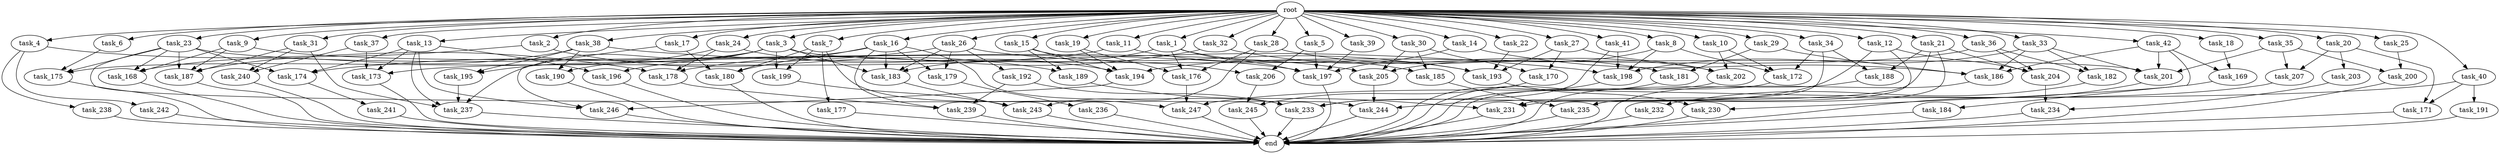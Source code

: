digraph G {
  root [size="0.000000"];
  task_1 [size="2.048000"];
  task_2 [size="2.048000"];
  task_3 [size="2.048000"];
  task_4 [size="2.048000"];
  task_5 [size="2.048000"];
  task_6 [size="2.048000"];
  task_7 [size="2.048000"];
  task_8 [size="2.048000"];
  task_9 [size="2.048000"];
  task_10 [size="2.048000"];
  task_11 [size="2.048000"];
  task_12 [size="2.048000"];
  task_13 [size="2.048000"];
  task_14 [size="2.048000"];
  task_15 [size="2.048000"];
  task_16 [size="2.048000"];
  task_17 [size="2.048000"];
  task_18 [size="2.048000"];
  task_19 [size="2.048000"];
  task_20 [size="2.048000"];
  task_21 [size="2.048000"];
  task_22 [size="2.048000"];
  task_23 [size="2.048000"];
  task_24 [size="2.048000"];
  task_25 [size="2.048000"];
  task_26 [size="2.048000"];
  task_27 [size="2.048000"];
  task_28 [size="2.048000"];
  task_29 [size="2.048000"];
  task_30 [size="2.048000"];
  task_31 [size="2.048000"];
  task_32 [size="2.048000"];
  task_33 [size="2.048000"];
  task_34 [size="2.048000"];
  task_35 [size="2.048000"];
  task_36 [size="2.048000"];
  task_37 [size="2.048000"];
  task_38 [size="2.048000"];
  task_39 [size="2.048000"];
  task_40 [size="2.048000"];
  task_41 [size="2.048000"];
  task_42 [size="2.048000"];
  task_168 [size="2851858284.544000"];
  task_169 [size="1047972020.224000"];
  task_170 [size="1666447310.848000"];
  task_171 [size="3109556322.304000"];
  task_172 [size="962072674.304000"];
  task_173 [size="3384434229.248000"];
  task_174 [size="3384434229.248000"];
  task_175 [size="1735166787.584000"];
  task_176 [size="1443109011.456000"];
  task_177 [size="274877906.944000"];
  task_178 [size="2559800508.416000"];
  task_179 [size="1786706395.136000"];
  task_180 [size="1443109011.456000"];
  task_181 [size="1546188226.560000"];
  task_182 [size="1786706395.136000"];
  task_183 [size="2130303778.816000"];
  task_184 [size="618475290.624000"];
  task_185 [size="3109556322.304000"];
  task_186 [size="4209067950.080000"];
  task_187 [size="4569845202.944000"];
  task_188 [size="773094113.280000"];
  task_189 [size="1941325217.792000"];
  task_190 [size="910533066.752000"];
  task_191 [size="1391569403.904000"];
  task_192 [size="1717986918.400000"];
  task_193 [size="2542620639.232000"];
  task_194 [size="2336462209.024000"];
  task_195 [size="910533066.752000"];
  task_196 [size="343597383.680000"];
  task_197 [size="4913442586.624001"];
  task_198 [size="4020089389.056000"];
  task_199 [size="343597383.680000"];
  task_200 [size="1786706395.136000"];
  task_201 [size="2473901162.496000"];
  task_202 [size="618475290.624000"];
  task_203 [size="1717986918.400000"];
  task_204 [size="292057776.128000"];
  task_205 [size="2078764171.264000"];
  task_206 [size="1529008357.376000"];
  task_207 [size="1786706395.136000"];
  task_230 [size="584115552.256000"];
  task_231 [size="2164663517.184000"];
  task_232 [size="68719476.736000"];
  task_233 [size="1958505086.976000"];
  task_234 [size="1666447310.848000"];
  task_235 [size="1614907703.296000"];
  task_236 [size="618475290.624000"];
  task_237 [size="3779571220.480000"];
  task_238 [size="1099511627.776000"];
  task_239 [size="1116691496.960000"];
  task_240 [size="3109556322.304000"];
  task_241 [size="68719476.736000"];
  task_242 [size="1099511627.776000"];
  task_243 [size="841813590.016000"];
  task_244 [size="3624952397.824000"];
  task_245 [size="223338299.392000"];
  task_246 [size="2473901162.496000"];
  task_247 [size="3092376453.120000"];
  end [size="0.000000"];

  root -> task_1 [size="1.000000"];
  root -> task_2 [size="1.000000"];
  root -> task_3 [size="1.000000"];
  root -> task_4 [size="1.000000"];
  root -> task_5 [size="1.000000"];
  root -> task_6 [size="1.000000"];
  root -> task_7 [size="1.000000"];
  root -> task_8 [size="1.000000"];
  root -> task_9 [size="1.000000"];
  root -> task_10 [size="1.000000"];
  root -> task_11 [size="1.000000"];
  root -> task_12 [size="1.000000"];
  root -> task_13 [size="1.000000"];
  root -> task_14 [size="1.000000"];
  root -> task_15 [size="1.000000"];
  root -> task_16 [size="1.000000"];
  root -> task_17 [size="1.000000"];
  root -> task_18 [size="1.000000"];
  root -> task_19 [size="1.000000"];
  root -> task_20 [size="1.000000"];
  root -> task_21 [size="1.000000"];
  root -> task_22 [size="1.000000"];
  root -> task_23 [size="1.000000"];
  root -> task_24 [size="1.000000"];
  root -> task_25 [size="1.000000"];
  root -> task_26 [size="1.000000"];
  root -> task_27 [size="1.000000"];
  root -> task_28 [size="1.000000"];
  root -> task_29 [size="1.000000"];
  root -> task_30 [size="1.000000"];
  root -> task_31 [size="1.000000"];
  root -> task_32 [size="1.000000"];
  root -> task_33 [size="1.000000"];
  root -> task_34 [size="1.000000"];
  root -> task_35 [size="1.000000"];
  root -> task_36 [size="1.000000"];
  root -> task_37 [size="1.000000"];
  root -> task_38 [size="1.000000"];
  root -> task_39 [size="1.000000"];
  root -> task_40 [size="1.000000"];
  root -> task_41 [size="1.000000"];
  root -> task_42 [size="1.000000"];
  task_1 -> task_176 [size="134217728.000000"];
  task_1 -> task_183 [size="134217728.000000"];
  task_1 -> task_193 [size="134217728.000000"];
  task_1 -> task_197 [size="134217728.000000"];
  task_2 -> task_187 [size="411041792.000000"];
  task_2 -> task_189 [size="411041792.000000"];
  task_3 -> task_175 [size="33554432.000000"];
  task_3 -> task_183 [size="33554432.000000"];
  task_3 -> task_190 [size="33554432.000000"];
  task_3 -> task_199 [size="33554432.000000"];
  task_3 -> task_201 [size="33554432.000000"];
  task_3 -> task_237 [size="33554432.000000"];
  task_4 -> task_178 [size="536870912.000000"];
  task_4 -> task_238 [size="536870912.000000"];
  task_4 -> task_242 [size="536870912.000000"];
  task_5 -> task_197 [size="209715200.000000"];
  task_5 -> task_206 [size="209715200.000000"];
  task_6 -> task_175 [size="134217728.000000"];
  task_7 -> task_177 [size="134217728.000000"];
  task_7 -> task_180 [size="134217728.000000"];
  task_7 -> task_199 [size="134217728.000000"];
  task_7 -> task_247 [size="134217728.000000"];
  task_8 -> task_172 [size="33554432.000000"];
  task_8 -> task_198 [size="33554432.000000"];
  task_8 -> task_205 [size="33554432.000000"];
  task_9 -> task_168 [size="301989888.000000"];
  task_9 -> task_187 [size="301989888.000000"];
  task_9 -> task_205 [size="301989888.000000"];
  task_10 -> task_172 [size="134217728.000000"];
  task_10 -> task_202 [size="134217728.000000"];
  task_11 -> task_173 [size="838860800.000000"];
  task_11 -> task_185 [size="838860800.000000"];
  task_12 -> task_204 [size="33554432.000000"];
  task_12 -> task_233 [size="33554432.000000"];
  task_12 -> task_235 [size="33554432.000000"];
  task_13 -> task_173 [size="134217728.000000"];
  task_13 -> task_174 [size="134217728.000000"];
  task_13 -> task_196 [size="134217728.000000"];
  task_13 -> task_237 [size="134217728.000000"];
  task_13 -> task_246 [size="134217728.000000"];
  task_14 -> task_186 [size="838860800.000000"];
  task_14 -> task_197 [size="838860800.000000"];
  task_15 -> task_189 [size="536870912.000000"];
  task_15 -> task_194 [size="536870912.000000"];
  task_15 -> task_206 [size="536870912.000000"];
  task_16 -> task_179 [size="33554432.000000"];
  task_16 -> task_180 [size="33554432.000000"];
  task_16 -> task_183 [size="33554432.000000"];
  task_16 -> task_196 [size="33554432.000000"];
  task_16 -> task_233 [size="33554432.000000"];
  task_16 -> task_239 [size="33554432.000000"];
  task_17 -> task_180 [size="536870912.000000"];
  task_17 -> task_246 [size="536870912.000000"];
  task_18 -> task_169 [size="209715200.000000"];
  task_19 -> task_176 [size="536870912.000000"];
  task_19 -> task_194 [size="536870912.000000"];
  task_20 -> task_171 [size="838860800.000000"];
  task_20 -> task_203 [size="838860800.000000"];
  task_20 -> task_207 [size="838860800.000000"];
  task_21 -> task_188 [size="75497472.000000"];
  task_21 -> task_204 [size="75497472.000000"];
  task_21 -> task_231 [size="75497472.000000"];
  task_21 -> task_235 [size="75497472.000000"];
  task_22 -> task_193 [size="134217728.000000"];
  task_23 -> task_168 [size="679477248.000000"];
  task_23 -> task_174 [size="679477248.000000"];
  task_23 -> task_175 [size="679477248.000000"];
  task_23 -> task_187 [size="679477248.000000"];
  task_23 -> task_197 [size="679477248.000000"];
  task_23 -> task_244 [size="679477248.000000"];
  task_24 -> task_178 [size="33554432.000000"];
  task_24 -> task_194 [size="33554432.000000"];
  task_24 -> task_195 [size="33554432.000000"];
  task_25 -> task_200 [size="838860800.000000"];
  task_26 -> task_174 [size="838860800.000000"];
  task_26 -> task_179 [size="838860800.000000"];
  task_26 -> task_183 [size="838860800.000000"];
  task_26 -> task_192 [size="838860800.000000"];
  task_26 -> task_193 [size="838860800.000000"];
  task_27 -> task_170 [size="134217728.000000"];
  task_27 -> task_193 [size="134217728.000000"];
  task_27 -> task_202 [size="134217728.000000"];
  task_28 -> task_176 [size="33554432.000000"];
  task_28 -> task_202 [size="33554432.000000"];
  task_28 -> task_243 [size="33554432.000000"];
  task_29 -> task_181 [size="75497472.000000"];
  task_29 -> task_186 [size="75497472.000000"];
  task_30 -> task_170 [size="679477248.000000"];
  task_30 -> task_185 [size="679477248.000000"];
  task_30 -> task_205 [size="679477248.000000"];
  task_31 -> task_187 [size="838860800.000000"];
  task_31 -> task_237 [size="838860800.000000"];
  task_31 -> task_240 [size="838860800.000000"];
  task_32 -> task_178 [size="679477248.000000"];
  task_32 -> task_181 [size="679477248.000000"];
  task_33 -> task_182 [size="838860800.000000"];
  task_33 -> task_186 [size="838860800.000000"];
  task_33 -> task_198 [size="838860800.000000"];
  task_33 -> task_201 [size="838860800.000000"];
  task_34 -> task_172 [size="301989888.000000"];
  task_34 -> task_188 [size="301989888.000000"];
  task_34 -> task_231 [size="301989888.000000"];
  task_35 -> task_200 [size="33554432.000000"];
  task_35 -> task_201 [size="33554432.000000"];
  task_35 -> task_207 [size="33554432.000000"];
  task_36 -> task_182 [size="33554432.000000"];
  task_36 -> task_194 [size="33554432.000000"];
  task_36 -> task_204 [size="33554432.000000"];
  task_37 -> task_173 [size="679477248.000000"];
  task_37 -> task_240 [size="679477248.000000"];
  task_38 -> task_168 [size="411041792.000000"];
  task_38 -> task_190 [size="411041792.000000"];
  task_38 -> task_195 [size="411041792.000000"];
  task_38 -> task_198 [size="411041792.000000"];
  task_39 -> task_197 [size="536870912.000000"];
  task_40 -> task_171 [size="679477248.000000"];
  task_40 -> task_191 [size="679477248.000000"];
  task_40 -> task_244 [size="679477248.000000"];
  task_41 -> task_198 [size="679477248.000000"];
  task_41 -> task_233 [size="679477248.000000"];
  task_42 -> task_169 [size="301989888.000000"];
  task_42 -> task_184 [size="301989888.000000"];
  task_42 -> task_186 [size="301989888.000000"];
  task_42 -> task_201 [size="301989888.000000"];
  task_168 -> end [size="1.000000"];
  task_169 -> task_230 [size="75497472.000000"];
  task_170 -> task_245 [size="75497472.000000"];
  task_171 -> end [size="1.000000"];
  task_172 -> end [size="1.000000"];
  task_173 -> end [size="1.000000"];
  task_174 -> task_241 [size="33554432.000000"];
  task_175 -> end [size="1.000000"];
  task_176 -> task_247 [size="838860800.000000"];
  task_177 -> end [size="1.000000"];
  task_178 -> task_239 [size="301989888.000000"];
  task_179 -> task_236 [size="301989888.000000"];
  task_180 -> end [size="1.000000"];
  task_181 -> end [size="1.000000"];
  task_182 -> task_232 [size="33554432.000000"];
  task_183 -> task_243 [size="75497472.000000"];
  task_184 -> end [size="1.000000"];
  task_185 -> task_235 [size="679477248.000000"];
  task_186 -> end [size="1.000000"];
  task_187 -> end [size="1.000000"];
  task_188 -> end [size="1.000000"];
  task_189 -> task_231 [size="679477248.000000"];
  task_190 -> end [size="1.000000"];
  task_191 -> end [size="1.000000"];
  task_192 -> task_233 [size="209715200.000000"];
  task_192 -> task_239 [size="209715200.000000"];
  task_193 -> task_230 [size="209715200.000000"];
  task_194 -> task_246 [size="536870912.000000"];
  task_195 -> task_237 [size="838860800.000000"];
  task_196 -> end [size="1.000000"];
  task_197 -> end [size="1.000000"];
  task_198 -> end [size="1.000000"];
  task_199 -> task_243 [size="301989888.000000"];
  task_200 -> end [size="1.000000"];
  task_201 -> end [size="1.000000"];
  task_202 -> end [size="1.000000"];
  task_203 -> task_234 [size="679477248.000000"];
  task_204 -> task_234 [size="134217728.000000"];
  task_205 -> task_244 [size="411041792.000000"];
  task_206 -> task_245 [size="33554432.000000"];
  task_207 -> task_247 [size="536870912.000000"];
  task_230 -> end [size="1.000000"];
  task_231 -> end [size="1.000000"];
  task_232 -> end [size="1.000000"];
  task_233 -> end [size="1.000000"];
  task_234 -> end [size="1.000000"];
  task_235 -> end [size="1.000000"];
  task_236 -> end [size="1.000000"];
  task_237 -> end [size="1.000000"];
  task_238 -> end [size="1.000000"];
  task_239 -> end [size="1.000000"];
  task_240 -> end [size="1.000000"];
  task_241 -> end [size="1.000000"];
  task_242 -> end [size="1.000000"];
  task_243 -> end [size="1.000000"];
  task_244 -> end [size="1.000000"];
  task_245 -> end [size="1.000000"];
  task_246 -> end [size="1.000000"];
  task_247 -> end [size="1.000000"];
}
